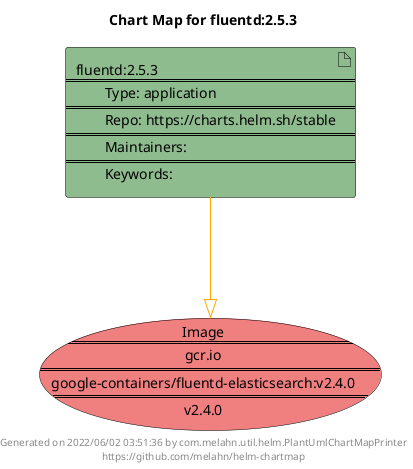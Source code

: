 @startuml
skinparam linetype ortho
skinparam backgroundColor white
skinparam usecaseBorderColor black
skinparam usecaseArrowColor LightSlateGray
skinparam artifactBorderColor black
skinparam artifactArrowColor LightSlateGray

title Chart Map for fluentd:2.5.3

'There is one referenced Helm Chart
artifact "fluentd:2.5.3\n====\n\tType: application\n====\n\tRepo: https://charts.helm.sh/stable\n====\n\tMaintainers: \n====\n\tKeywords: " as fluentd_2_5_3 #DarkSeaGreen

'There is one referenced Docker Image
usecase "Image\n====\ngcr.io\n====\ngoogle-containers/fluentd-elasticsearch:v2.4.0\n====\nv2.4.0" as gcr_io_google_containers_fluentd_elasticsearch_v2_4_0 #LightCoral

'Chart Dependencies
fluentd_2_5_3--[#orange]-|>gcr_io_google_containers_fluentd_elasticsearch_v2_4_0

center footer Generated on 2022/06/02 03:51:36 by com.melahn.util.helm.PlantUmlChartMapPrinter\nhttps://github.com/melahn/helm-chartmap
@enduml
